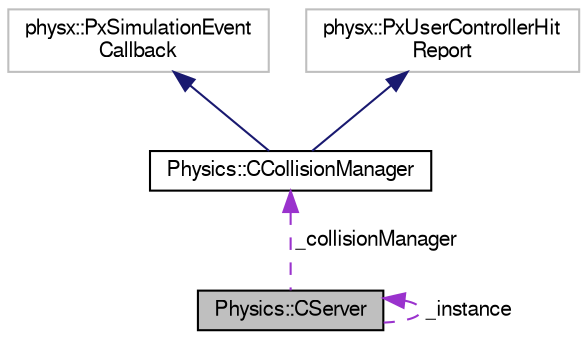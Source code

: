 digraph "Physics::CServer"
{
  edge [fontname="FreeSans",fontsize="10",labelfontname="FreeSans",labelfontsize="10"];
  node [fontname="FreeSans",fontsize="10",shape=record];
  Node1 [label="Physics::CServer",height=0.2,width=0.4,color="black", fillcolor="grey75", style="filled", fontcolor="black"];
  Node1 -> Node1 [dir="back",color="darkorchid3",fontsize="10",style="dashed",label=" _instance" ,fontname="FreeSans"];
  Node2 -> Node1 [dir="back",color="darkorchid3",fontsize="10",style="dashed",label=" _collisionManager" ,fontname="FreeSans"];
  Node2 [label="Physics::CCollisionManager",height=0.2,width=0.4,color="black", fillcolor="white", style="filled",URL="$class_physics_1_1_c_collision_manager.html",tooltip="Clase que gestiona las colisiones entre entidades físicas. "];
  Node3 -> Node2 [dir="back",color="midnightblue",fontsize="10",style="solid",fontname="FreeSans"];
  Node3 [label="physx::PxSimulationEvent\lCallback",height=0.2,width=0.4,color="grey75", fillcolor="white", style="filled"];
  Node4 -> Node2 [dir="back",color="midnightblue",fontsize="10",style="solid",fontname="FreeSans"];
  Node4 [label="physx::PxUserControllerHit\lReport",height=0.2,width=0.4,color="grey75", fillcolor="white", style="filled"];
}
